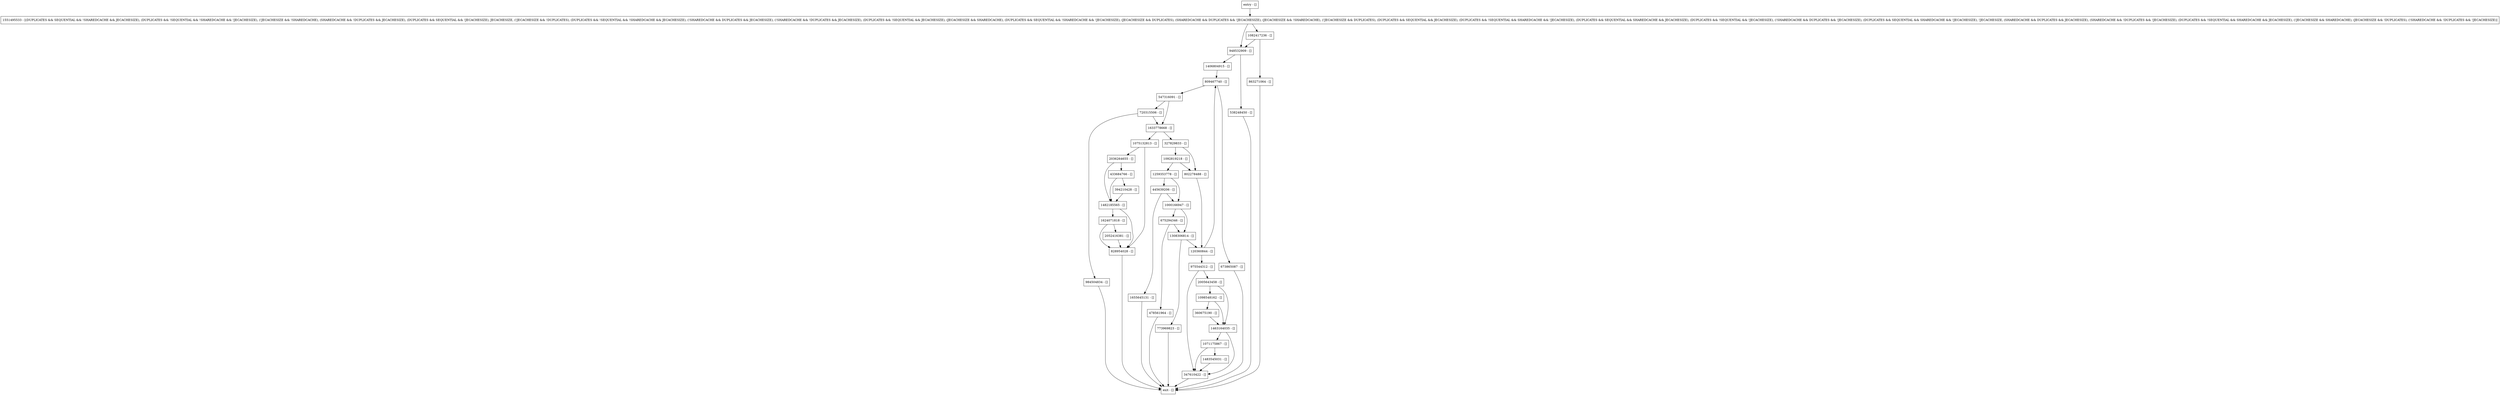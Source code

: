 digraph searchSplitsAllowed {
node [shape=record];
1406804915 [label="1406804915 - []"];
2052416381 [label="2052416381 - []"];
984504834 [label="984504834 - []"];
948532909 [label="948532909 - []"];
828954028 [label="828954028 - []"];
445639206 [label="445639206 - []"];
1483545031 [label="1483545031 - []"];
327829833 [label="327829833 - []"];
120360844 [label="120360844 - []"];
1071175867 [label="1071175867 - []"];
863271064 [label="863271064 - []"];
675294346 [label="675294346 - []"];
720315506 [label="720315506 - []"];
1633778668 [label="1633778668 - []"];
547316091 [label="547316091 - []"];
1482185565 [label="1482185565 - []"];
1098548162 [label="1098548162 - []"];
773969823 [label="773969823 - []"];
1655645131 [label="1655645131 - []"];
809467740 [label="809467740 - []"];
538248450 [label="538248450 - []"];
802278488 [label="802278488 - []"];
1463164035 [label="1463164035 - []"];
1551495533 [label="1551495533 - [(DUPLICATES && SEQUENTIAL && !SHAREDCACHE && JECACHESIZE), (DUPLICATES && !SEQUENTIAL && !SHAREDCACHE && !JECACHESIZE), (!JECACHESIZE && !SHAREDCACHE), (SHAREDCACHE && !DUPLICATES && JECACHESIZE), (DUPLICATES && SEQUENTIAL && !JECACHESIZE), JECACHESIZE, (!JECACHESIZE && !DUPLICATES), (DUPLICATES && !SEQUENTIAL && !SHAREDCACHE && JECACHESIZE), (!SHAREDCACHE && DUPLICATES && JECACHESIZE), (!SHAREDCACHE && !DUPLICATES && JECACHESIZE), (DUPLICATES && !SEQUENTIAL && JECACHESIZE), (JECACHESIZE && SHAREDCACHE), (DUPLICATES && SEQUENTIAL && !SHAREDCACHE && !JECACHESIZE), (JECACHESIZE && DUPLICATES), (SHAREDCACHE && DUPLICATES && !JECACHESIZE), (JECACHESIZE && !SHAREDCACHE), (!JECACHESIZE && DUPLICATES), (DUPLICATES && SEQUENTIAL && JECACHESIZE), (DUPLICATES && !SEQUENTIAL && SHAREDCACHE && !JECACHESIZE), (DUPLICATES && SEQUENTIAL && SHAREDCACHE && JECACHESIZE), (DUPLICATES && !SEQUENTIAL && !JECACHESIZE), (!SHAREDCACHE && DUPLICATES && !JECACHESIZE), (DUPLICATES && SEQUENTIAL && SHAREDCACHE && !JECACHESIZE), !JECACHESIZE, (SHAREDCACHE && DUPLICATES && JECACHESIZE), (SHAREDCACHE && !DUPLICATES && !JECACHESIZE), (DUPLICATES && !SEQUENTIAL && SHAREDCACHE && JECACHESIZE), (!JECACHESIZE && SHAREDCACHE), (JECACHESIZE && !DUPLICATES), (!SHAREDCACHE && !DUPLICATES && !JECACHESIZE)]"];
673865087 [label="673865087 - []"];
1308306814 [label="1308306814 - []"];
433684766 [label="433684766 - []"];
1092819218 [label="1092819218 - []"];
2005643458 [label="2005643458 - []"];
entry [label="entry - []"];
exit [label="exit - []"];
1082417236 [label="1082417236 - []"];
347610422 [label="347610422 - []"];
394210428 [label="394210428 - []"];
360675190 [label="360675190 - []"];
1075132813 [label="1075132813 - []"];
478561964 [label="478561964 - []"];
2036264655 [label="2036264655 - []"];
1259353778 [label="1259353778 - []"];
975544312 [label="975544312 - []"];
1000166947 [label="1000166947 - []"];
1624071818 [label="1624071818 - []"];
entry;
exit;
1406804915 -> 809467740;
2052416381 -> 828954028;
984504834 -> exit;
948532909 -> 1406804915;
948532909 -> 538248450;
828954028 -> exit;
445639206 -> 1655645131;
445639206 -> 1000166947;
1483545031 -> 347610422;
327829833 -> 802278488;
327829833 -> 1092819218;
120360844 -> 975544312;
120360844 -> 809467740;
1071175867 -> 347610422;
1071175867 -> 1483545031;
863271064 -> exit;
675294346 -> 1308306814;
675294346 -> 478561964;
720315506 -> 984504834;
720315506 -> 1633778668;
1633778668 -> 1075132813;
1633778668 -> 327829833;
547316091 -> 720315506;
547316091 -> 1633778668;
1482185565 -> 828954028;
1482185565 -> 1624071818;
1098548162 -> 1463164035;
1098548162 -> 360675190;
773969823 -> exit;
1655645131 -> exit;
809467740 -> 673865087;
809467740 -> 547316091;
538248450 -> exit;
802278488 -> 120360844;
1463164035 -> 1071175867;
1463164035 -> 347610422;
1551495533 -> 1082417236;
1551495533 -> 948532909;
673865087 -> exit;
1308306814 -> 773969823;
1308306814 -> 120360844;
433684766 -> 394210428;
433684766 -> 1482185565;
1092819218 -> 802278488;
1092819218 -> 1259353778;
2005643458 -> 1463164035;
2005643458 -> 1098548162;
entry -> 1551495533;
1082417236 -> 863271064;
1082417236 -> 948532909;
347610422 -> exit;
394210428 -> 1482185565;
360675190 -> 1463164035;
1075132813 -> 2036264655;
1075132813 -> 828954028;
478561964 -> exit;
2036264655 -> 1482185565;
2036264655 -> 433684766;
1259353778 -> 1000166947;
1259353778 -> 445639206;
975544312 -> 347610422;
975544312 -> 2005643458;
1000166947 -> 675294346;
1000166947 -> 1308306814;
1624071818 -> 2052416381;
1624071818 -> 828954028;
}
